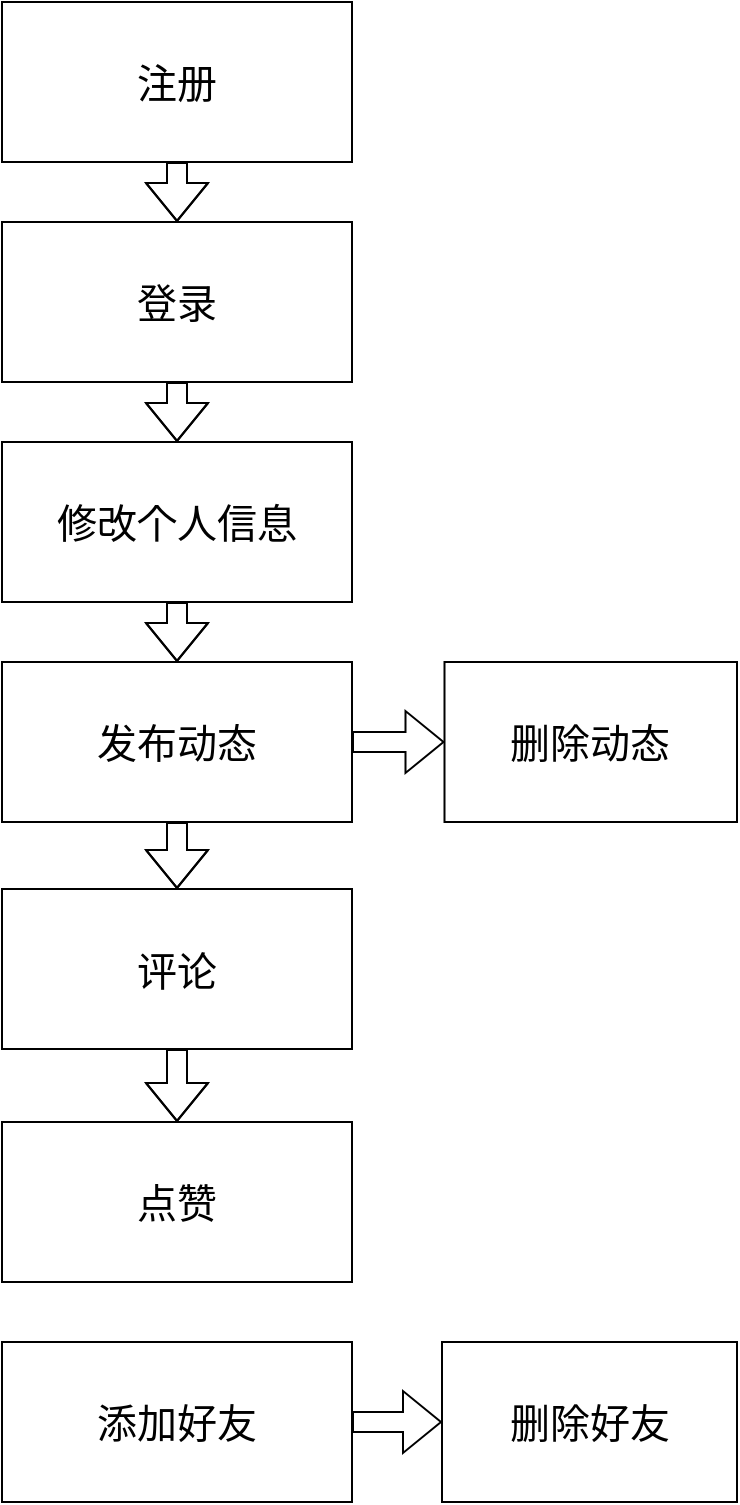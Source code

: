 <mxfile version="16.0.2" type="device"><diagram id="m9kL9tkVOk4MQa--fxc9" name="第 1 页"><mxGraphModel dx="1426" dy="905" grid="1" gridSize="10" guides="1" tooltips="1" connect="1" arrows="1" fold="1" page="1" pageScale="1" pageWidth="1169" pageHeight="827" math="0" shadow="0"><root><mxCell id="0"/><mxCell id="1" parent="0"/><mxCell id="M0Ssz5s-R7yPUxyD_-wr-35" value="" style="edgeStyle=orthogonalEdgeStyle;shape=flexArrow;rounded=0;orthogonalLoop=1;jettySize=auto;html=1;fontSize=22;" edge="1" parent="1" source="M0Ssz5s-R7yPUxyD_-wr-23" target="M0Ssz5s-R7yPUxyD_-wr-34"><mxGeometry relative="1" as="geometry"/></mxCell><mxCell id="M0Ssz5s-R7yPUxyD_-wr-23" value="添加好友" style="rounded=0;whiteSpace=wrap;html=1;fontSize=20;" vertex="1" parent="1"><mxGeometry x="510" y="710" width="175" height="80" as="geometry"/></mxCell><mxCell id="M0Ssz5s-R7yPUxyD_-wr-25" value="点赞" style="rounded=0;whiteSpace=wrap;html=1;fontSize=20;" vertex="1" parent="1"><mxGeometry x="510" y="600" width="175" height="80" as="geometry"/></mxCell><mxCell id="M0Ssz5s-R7yPUxyD_-wr-33" value="" style="edgeStyle=orthogonalEdgeStyle;shape=flexArrow;rounded=0;orthogonalLoop=1;jettySize=auto;html=1;fontSize=22;" edge="1" parent="1" source="M0Ssz5s-R7yPUxyD_-wr-26" target="M0Ssz5s-R7yPUxyD_-wr-25"><mxGeometry relative="1" as="geometry"/></mxCell><mxCell id="M0Ssz5s-R7yPUxyD_-wr-26" value="评论" style="rounded=0;whiteSpace=wrap;html=1;fontSize=20;" vertex="1" parent="1"><mxGeometry x="510" y="483.5" width="175" height="80" as="geometry"/></mxCell><mxCell id="M0Ssz5s-R7yPUxyD_-wr-32" value="" style="edgeStyle=orthogonalEdgeStyle;shape=flexArrow;rounded=0;orthogonalLoop=1;jettySize=auto;html=1;fontSize=22;" edge="1" parent="1" source="M0Ssz5s-R7yPUxyD_-wr-27" target="M0Ssz5s-R7yPUxyD_-wr-26"><mxGeometry relative="1" as="geometry"/></mxCell><mxCell id="M0Ssz5s-R7yPUxyD_-wr-37" value="" style="edgeStyle=orthogonalEdgeStyle;shape=flexArrow;rounded=0;orthogonalLoop=1;jettySize=auto;html=1;fontSize=22;" edge="1" parent="1" source="M0Ssz5s-R7yPUxyD_-wr-27" target="M0Ssz5s-R7yPUxyD_-wr-36"><mxGeometry relative="1" as="geometry"/></mxCell><mxCell id="M0Ssz5s-R7yPUxyD_-wr-27" value="发布动态" style="rounded=0;whiteSpace=wrap;html=1;fontSize=20;" vertex="1" parent="1"><mxGeometry x="510" y="370" width="175" height="80" as="geometry"/></mxCell><mxCell id="M0Ssz5s-R7yPUxyD_-wr-31" value="" style="edgeStyle=orthogonalEdgeStyle;shape=flexArrow;rounded=0;orthogonalLoop=1;jettySize=auto;html=1;fontSize=22;" edge="1" parent="1" source="M0Ssz5s-R7yPUxyD_-wr-28" target="M0Ssz5s-R7yPUxyD_-wr-29"><mxGeometry relative="1" as="geometry"/></mxCell><mxCell id="M0Ssz5s-R7yPUxyD_-wr-28" value="登录" style="rounded=0;whiteSpace=wrap;html=1;fontSize=20;" vertex="1" parent="1"><mxGeometry x="510" y="150" width="175" height="80" as="geometry"/></mxCell><mxCell id="M0Ssz5s-R7yPUxyD_-wr-30" style="edgeStyle=orthogonalEdgeStyle;rounded=0;orthogonalLoop=1;jettySize=auto;html=1;entryX=0.5;entryY=0;entryDx=0;entryDy=0;fontSize=22;shape=flexArrow;" edge="1" parent="1" source="M0Ssz5s-R7yPUxyD_-wr-29" target="M0Ssz5s-R7yPUxyD_-wr-27"><mxGeometry relative="1" as="geometry"/></mxCell><mxCell id="M0Ssz5s-R7yPUxyD_-wr-29" value="修改个人信息" style="rounded=0;whiteSpace=wrap;html=1;fontSize=20;" vertex="1" parent="1"><mxGeometry x="510" y="260" width="175" height="80" as="geometry"/></mxCell><mxCell id="M0Ssz5s-R7yPUxyD_-wr-34" value="删除好友" style="whiteSpace=wrap;html=1;fontSize=20;rounded=0;" vertex="1" parent="1"><mxGeometry x="730" y="710" width="147.5" height="80" as="geometry"/></mxCell><mxCell id="M0Ssz5s-R7yPUxyD_-wr-36" value="删除动态" style="whiteSpace=wrap;html=1;fontSize=20;rounded=0;" vertex="1" parent="1"><mxGeometry x="731.25" y="370" width="146.25" height="80" as="geometry"/></mxCell><mxCell id="M0Ssz5s-R7yPUxyD_-wr-39" value="" style="edgeStyle=orthogonalEdgeStyle;shape=flexArrow;rounded=0;orthogonalLoop=1;jettySize=auto;html=1;fontSize=22;" edge="1" parent="1" source="M0Ssz5s-R7yPUxyD_-wr-38" target="M0Ssz5s-R7yPUxyD_-wr-28"><mxGeometry relative="1" as="geometry"/></mxCell><mxCell id="M0Ssz5s-R7yPUxyD_-wr-38" value="注册" style="rounded=0;whiteSpace=wrap;html=1;fontSize=20;" vertex="1" parent="1"><mxGeometry x="510" y="40" width="175" height="80" as="geometry"/></mxCell></root></mxGraphModel></diagram></mxfile>